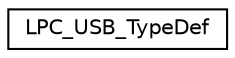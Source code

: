 digraph "Graphical Class Hierarchy"
{
  edge [fontname="Helvetica",fontsize="10",labelfontname="Helvetica",labelfontsize="10"];
  node [fontname="Helvetica",fontsize="10",shape=record];
  rankdir="LR";
  Node1 [label="LPC_USB_TypeDef",height=0.2,width=0.4,color="black", fillcolor="white", style="filled",URL="$d0/dae/structLPC__USB__TypeDef.html"];
}
